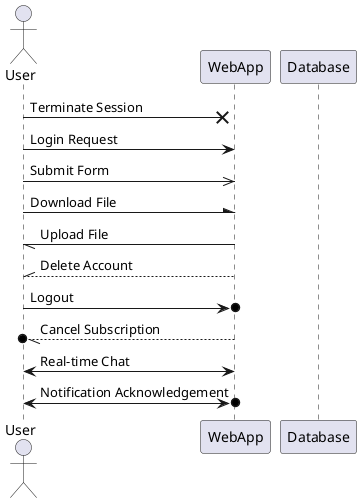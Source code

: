 @startuml arrow-style
actor User
participant WebApp
participant Database

User ->x WebApp : Terminate Session
User -> WebApp : Login Request
User ->> WebApp : Submit Form
User -\ WebApp : Download File
User \\- WebApp : Upload File
User //-- WebApp : Delete Account

User ->o WebApp : Logout
User o\\-- WebApp : Cancel Subscription

User <-> WebApp : Real-time Chat
User <->o WebApp : Notification Acknowledgement
@enduml
